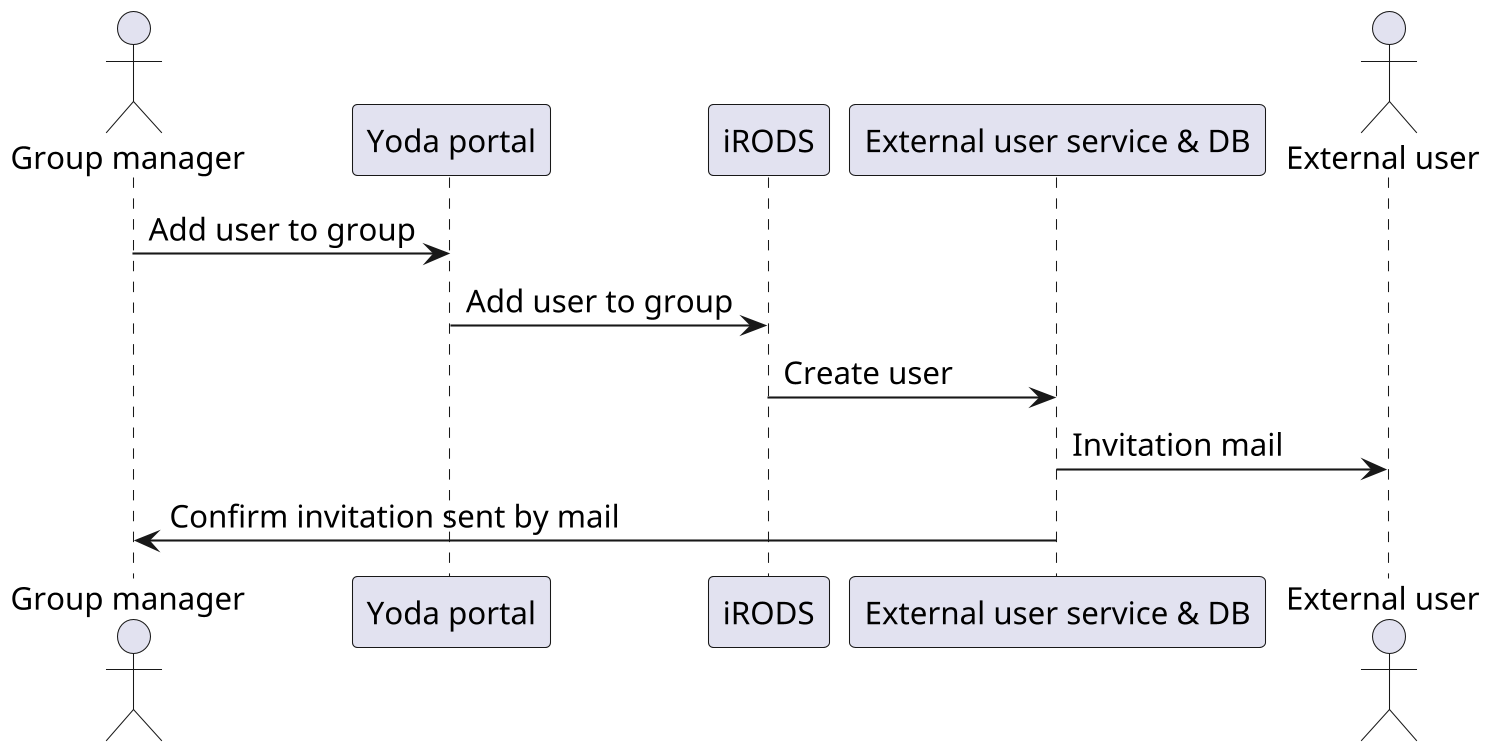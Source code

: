 @startuml

skinparam defaultFontName CMU Serif
skinparam defaultFontSize 15
skinparam shadowing false
skinparam dpi 200

actor       "Group manager" as gm
participant "Yoda portal" as portal
participant "iRODS" as irods
participant "External user service & DB" as eus
actor       "External user" as user

gm      -> portal : Add user to group
portal  -> irods  : Add user to group
irods   -> eus    : Create user
eus     -> user   : Invitation mail
gm      <- eus    : Confirm invitation sent by mail

@enduml
